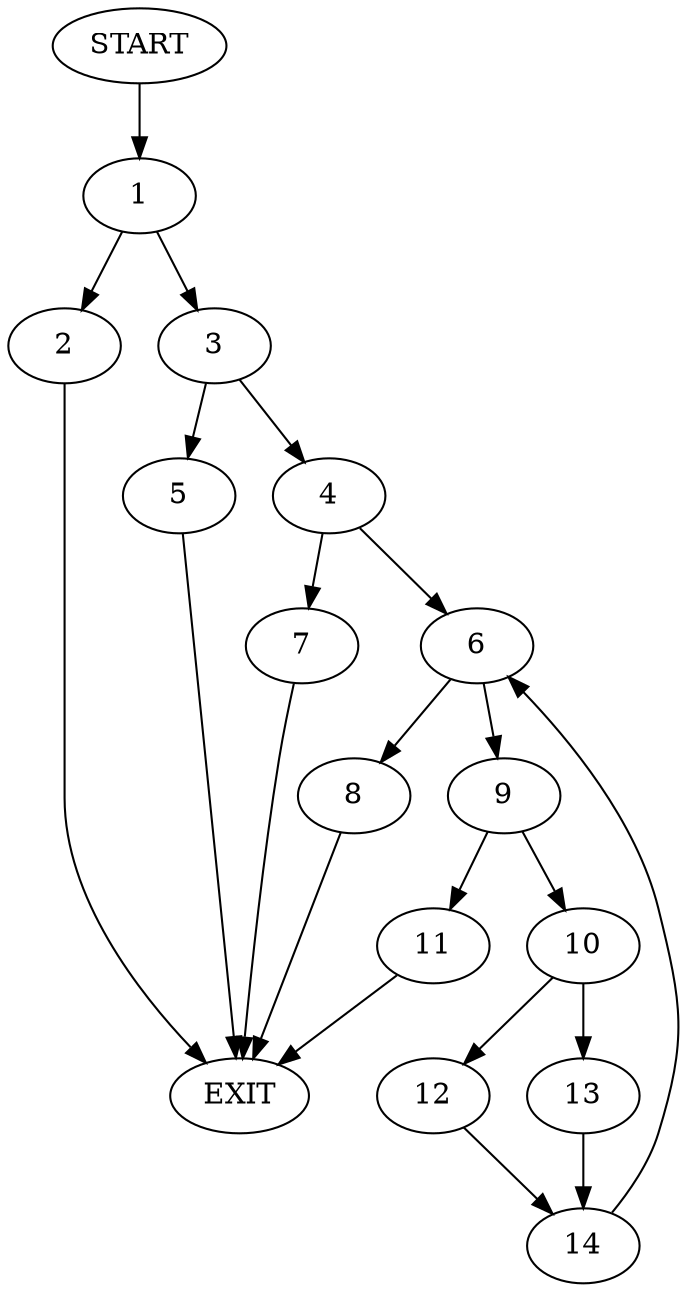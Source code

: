 digraph {
0 [label="START"]
15 [label="EXIT"]
0 -> 1
1 -> 2
1 -> 3
3 -> 4
3 -> 5
2 -> 15
4 -> 6
4 -> 7
5 -> 15
6 -> 8
6 -> 9
7 -> 15
8 -> 15
9 -> 10
9 -> 11
11 -> 15
10 -> 12
10 -> 13
12 -> 14
13 -> 14
14 -> 6
}
